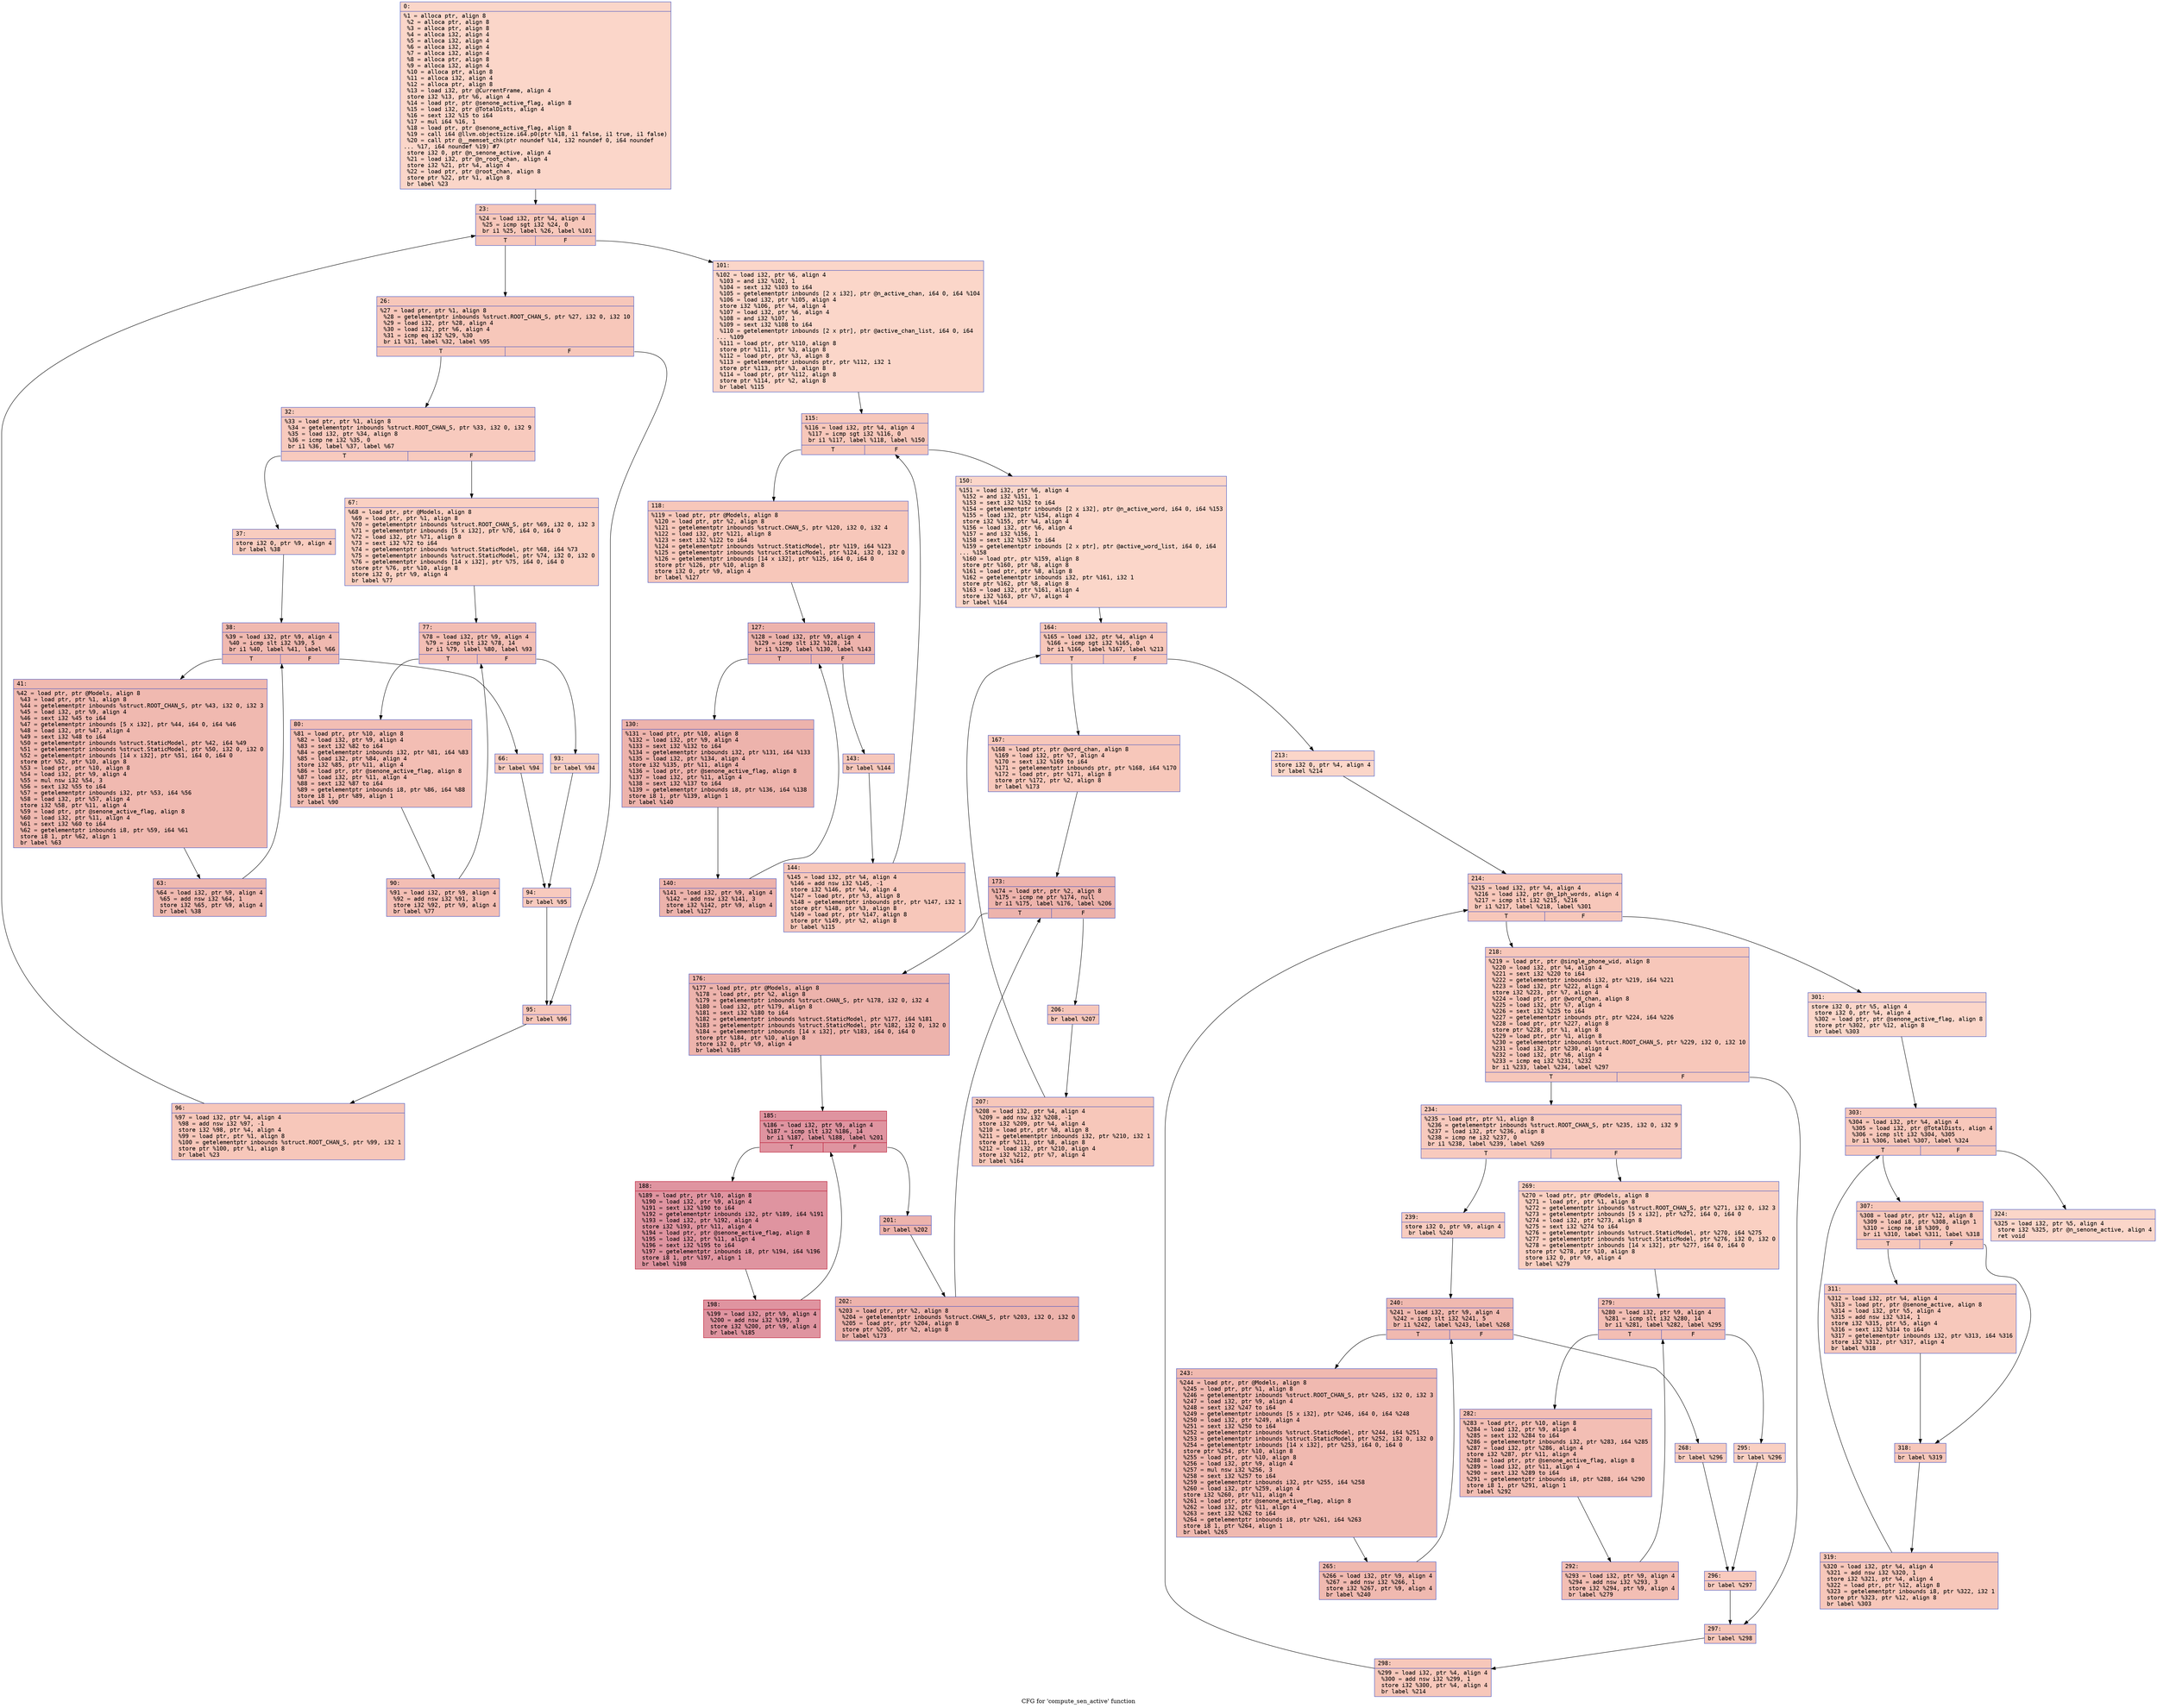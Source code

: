 digraph "CFG for 'compute_sen_active' function" {
	label="CFG for 'compute_sen_active' function";

	Node0x600002032b20 [shape=record,color="#3d50c3ff", style=filled, fillcolor="#f6a38570" fontname="Courier",label="{0:\l|  %1 = alloca ptr, align 8\l  %2 = alloca ptr, align 8\l  %3 = alloca ptr, align 8\l  %4 = alloca i32, align 4\l  %5 = alloca i32, align 4\l  %6 = alloca i32, align 4\l  %7 = alloca i32, align 4\l  %8 = alloca ptr, align 8\l  %9 = alloca i32, align 4\l  %10 = alloca ptr, align 8\l  %11 = alloca i32, align 4\l  %12 = alloca ptr, align 8\l  %13 = load i32, ptr @CurrentFrame, align 4\l  store i32 %13, ptr %6, align 4\l  %14 = load ptr, ptr @senone_active_flag, align 8\l  %15 = load i32, ptr @TotalDists, align 4\l  %16 = sext i32 %15 to i64\l  %17 = mul i64 %16, 1\l  %18 = load ptr, ptr @senone_active_flag, align 8\l  %19 = call i64 @llvm.objectsize.i64.p0(ptr %18, i1 false, i1 true, i1 false)\l  %20 = call ptr @__memset_chk(ptr noundef %14, i32 noundef 0, i64 noundef\l... %17, i64 noundef %19) #7\l  store i32 0, ptr @n_senone_active, align 4\l  %21 = load i32, ptr @n_root_chan, align 4\l  store i32 %21, ptr %4, align 4\l  %22 = load ptr, ptr @root_chan, align 8\l  store ptr %22, ptr %1, align 8\l  br label %23\l}"];
	Node0x600002032b20 -> Node0x600002032b70[tooltip="0 -> 23\nProbability 100.00%" ];
	Node0x600002032b70 [shape=record,color="#3d50c3ff", style=filled, fillcolor="#ec7f6370" fontname="Courier",label="{23:\l|  %24 = load i32, ptr %4, align 4\l  %25 = icmp sgt i32 %24, 0\l  br i1 %25, label %26, label %101\l|{<s0>T|<s1>F}}"];
	Node0x600002032b70:s0 -> Node0x600002032bc0[tooltip="23 -> 26\nProbability 96.88%" ];
	Node0x600002032b70:s1 -> Node0x600002033070[tooltip="23 -> 101\nProbability 3.12%" ];
	Node0x600002032bc0 [shape=record,color="#3d50c3ff", style=filled, fillcolor="#ec7f6370" fontname="Courier",label="{26:\l|  %27 = load ptr, ptr %1, align 8\l  %28 = getelementptr inbounds %struct.ROOT_CHAN_S, ptr %27, i32 0, i32 10\l  %29 = load i32, ptr %28, align 4\l  %30 = load i32, ptr %6, align 4\l  %31 = icmp eq i32 %29, %30\l  br i1 %31, label %32, label %95\l|{<s0>T|<s1>F}}"];
	Node0x600002032bc0:s0 -> Node0x600002032c10[tooltip="26 -> 32\nProbability 50.00%" ];
	Node0x600002032bc0:s1 -> Node0x600002032fd0[tooltip="26 -> 95\nProbability 50.00%" ];
	Node0x600002032c10 [shape=record,color="#3d50c3ff", style=filled, fillcolor="#ef886b70" fontname="Courier",label="{32:\l|  %33 = load ptr, ptr %1, align 8\l  %34 = getelementptr inbounds %struct.ROOT_CHAN_S, ptr %33, i32 0, i32 9\l  %35 = load i32, ptr %34, align 8\l  %36 = icmp ne i32 %35, 0\l  br i1 %36, label %37, label %67\l|{<s0>T|<s1>F}}"];
	Node0x600002032c10:s0 -> Node0x600002032c60[tooltip="32 -> 37\nProbability 62.50%" ];
	Node0x600002032c10:s1 -> Node0x600002032df0[tooltip="32 -> 67\nProbability 37.50%" ];
	Node0x600002032c60 [shape=record,color="#3d50c3ff", style=filled, fillcolor="#f08b6e70" fontname="Courier",label="{37:\l|  store i32 0, ptr %9, align 4\l  br label %38\l}"];
	Node0x600002032c60 -> Node0x600002032cb0[tooltip="37 -> 38\nProbability 100.00%" ];
	Node0x600002032cb0 [shape=record,color="#3d50c3ff", style=filled, fillcolor="#de614d70" fontname="Courier",label="{38:\l|  %39 = load i32, ptr %9, align 4\l  %40 = icmp slt i32 %39, 5\l  br i1 %40, label %41, label %66\l|{<s0>T|<s1>F}}"];
	Node0x600002032cb0:s0 -> Node0x600002032d00[tooltip="38 -> 41\nProbability 96.88%" ];
	Node0x600002032cb0:s1 -> Node0x600002032da0[tooltip="38 -> 66\nProbability 3.12%" ];
	Node0x600002032d00 [shape=record,color="#3d50c3ff", style=filled, fillcolor="#de614d70" fontname="Courier",label="{41:\l|  %42 = load ptr, ptr @Models, align 8\l  %43 = load ptr, ptr %1, align 8\l  %44 = getelementptr inbounds %struct.ROOT_CHAN_S, ptr %43, i32 0, i32 3\l  %45 = load i32, ptr %9, align 4\l  %46 = sext i32 %45 to i64\l  %47 = getelementptr inbounds [5 x i32], ptr %44, i64 0, i64 %46\l  %48 = load i32, ptr %47, align 4\l  %49 = sext i32 %48 to i64\l  %50 = getelementptr inbounds %struct.StaticModel, ptr %42, i64 %49\l  %51 = getelementptr inbounds %struct.StaticModel, ptr %50, i32 0, i32 0\l  %52 = getelementptr inbounds [14 x i32], ptr %51, i64 0, i64 0\l  store ptr %52, ptr %10, align 8\l  %53 = load ptr, ptr %10, align 8\l  %54 = load i32, ptr %9, align 4\l  %55 = mul nsw i32 %54, 3\l  %56 = sext i32 %55 to i64\l  %57 = getelementptr inbounds i32, ptr %53, i64 %56\l  %58 = load i32, ptr %57, align 4\l  store i32 %58, ptr %11, align 4\l  %59 = load ptr, ptr @senone_active_flag, align 8\l  %60 = load i32, ptr %11, align 4\l  %61 = sext i32 %60 to i64\l  %62 = getelementptr inbounds i8, ptr %59, i64 %61\l  store i8 1, ptr %62, align 1\l  br label %63\l}"];
	Node0x600002032d00 -> Node0x600002032d50[tooltip="41 -> 63\nProbability 100.00%" ];
	Node0x600002032d50 [shape=record,color="#3d50c3ff", style=filled, fillcolor="#de614d70" fontname="Courier",label="{63:\l|  %64 = load i32, ptr %9, align 4\l  %65 = add nsw i32 %64, 1\l  store i32 %65, ptr %9, align 4\l  br label %38\l}"];
	Node0x600002032d50 -> Node0x600002032cb0[tooltip="63 -> 38\nProbability 100.00%" ];
	Node0x600002032da0 [shape=record,color="#3d50c3ff", style=filled, fillcolor="#f08b6e70" fontname="Courier",label="{66:\l|  br label %94\l}"];
	Node0x600002032da0 -> Node0x600002032f80[tooltip="66 -> 94\nProbability 100.00%" ];
	Node0x600002032df0 [shape=record,color="#3d50c3ff", style=filled, fillcolor="#f3947570" fontname="Courier",label="{67:\l|  %68 = load ptr, ptr @Models, align 8\l  %69 = load ptr, ptr %1, align 8\l  %70 = getelementptr inbounds %struct.ROOT_CHAN_S, ptr %69, i32 0, i32 3\l  %71 = getelementptr inbounds [5 x i32], ptr %70, i64 0, i64 0\l  %72 = load i32, ptr %71, align 8\l  %73 = sext i32 %72 to i64\l  %74 = getelementptr inbounds %struct.StaticModel, ptr %68, i64 %73\l  %75 = getelementptr inbounds %struct.StaticModel, ptr %74, i32 0, i32 0\l  %76 = getelementptr inbounds [14 x i32], ptr %75, i64 0, i64 0\l  store ptr %76, ptr %10, align 8\l  store i32 0, ptr %9, align 4\l  br label %77\l}"];
	Node0x600002032df0 -> Node0x600002032e40[tooltip="67 -> 77\nProbability 100.00%" ];
	Node0x600002032e40 [shape=record,color="#3d50c3ff", style=filled, fillcolor="#e36c5570" fontname="Courier",label="{77:\l|  %78 = load i32, ptr %9, align 4\l  %79 = icmp slt i32 %78, 14\l  br i1 %79, label %80, label %93\l|{<s0>T|<s1>F}}"];
	Node0x600002032e40:s0 -> Node0x600002032e90[tooltip="77 -> 80\nProbability 96.88%" ];
	Node0x600002032e40:s1 -> Node0x600002032f30[tooltip="77 -> 93\nProbability 3.12%" ];
	Node0x600002032e90 [shape=record,color="#3d50c3ff", style=filled, fillcolor="#e36c5570" fontname="Courier",label="{80:\l|  %81 = load ptr, ptr %10, align 8\l  %82 = load i32, ptr %9, align 4\l  %83 = sext i32 %82 to i64\l  %84 = getelementptr inbounds i32, ptr %81, i64 %83\l  %85 = load i32, ptr %84, align 4\l  store i32 %85, ptr %11, align 4\l  %86 = load ptr, ptr @senone_active_flag, align 8\l  %87 = load i32, ptr %11, align 4\l  %88 = sext i32 %87 to i64\l  %89 = getelementptr inbounds i8, ptr %86, i64 %88\l  store i8 1, ptr %89, align 1\l  br label %90\l}"];
	Node0x600002032e90 -> Node0x600002032ee0[tooltip="80 -> 90\nProbability 100.00%" ];
	Node0x600002032ee0 [shape=record,color="#3d50c3ff", style=filled, fillcolor="#e36c5570" fontname="Courier",label="{90:\l|  %91 = load i32, ptr %9, align 4\l  %92 = add nsw i32 %91, 3\l  store i32 %92, ptr %9, align 4\l  br label %77\l}"];
	Node0x600002032ee0 -> Node0x600002032e40[tooltip="90 -> 77\nProbability 100.00%" ];
	Node0x600002032f30 [shape=record,color="#3d50c3ff", style=filled, fillcolor="#f3947570" fontname="Courier",label="{93:\l|  br label %94\l}"];
	Node0x600002032f30 -> Node0x600002032f80[tooltip="93 -> 94\nProbability 100.00%" ];
	Node0x600002032f80 [shape=record,color="#3d50c3ff", style=filled, fillcolor="#ef886b70" fontname="Courier",label="{94:\l|  br label %95\l}"];
	Node0x600002032f80 -> Node0x600002032fd0[tooltip="94 -> 95\nProbability 100.00%" ];
	Node0x600002032fd0 [shape=record,color="#3d50c3ff", style=filled, fillcolor="#ec7f6370" fontname="Courier",label="{95:\l|  br label %96\l}"];
	Node0x600002032fd0 -> Node0x600002033020[tooltip="95 -> 96\nProbability 100.00%" ];
	Node0x600002033020 [shape=record,color="#3d50c3ff", style=filled, fillcolor="#ec7f6370" fontname="Courier",label="{96:\l|  %97 = load i32, ptr %4, align 4\l  %98 = add nsw i32 %97, -1\l  store i32 %98, ptr %4, align 4\l  %99 = load ptr, ptr %1, align 8\l  %100 = getelementptr inbounds %struct.ROOT_CHAN_S, ptr %99, i32 1\l  store ptr %100, ptr %1, align 8\l  br label %23\l}"];
	Node0x600002033020 -> Node0x600002032b70[tooltip="96 -> 23\nProbability 100.00%" ];
	Node0x600002033070 [shape=record,color="#3d50c3ff", style=filled, fillcolor="#f6a38570" fontname="Courier",label="{101:\l|  %102 = load i32, ptr %6, align 4\l  %103 = and i32 %102, 1\l  %104 = sext i32 %103 to i64\l  %105 = getelementptr inbounds [2 x i32], ptr @n_active_chan, i64 0, i64 %104\l  %106 = load i32, ptr %105, align 4\l  store i32 %106, ptr %4, align 4\l  %107 = load i32, ptr %6, align 4\l  %108 = and i32 %107, 1\l  %109 = sext i32 %108 to i64\l  %110 = getelementptr inbounds [2 x ptr], ptr @active_chan_list, i64 0, i64\l... %109\l  %111 = load ptr, ptr %110, align 8\l  store ptr %111, ptr %3, align 8\l  %112 = load ptr, ptr %3, align 8\l  %113 = getelementptr inbounds ptr, ptr %112, i32 1\l  store ptr %113, ptr %3, align 8\l  %114 = load ptr, ptr %112, align 8\l  store ptr %114, ptr %2, align 8\l  br label %115\l}"];
	Node0x600002033070 -> Node0x6000020330c0[tooltip="101 -> 115\nProbability 100.00%" ];
	Node0x6000020330c0 [shape=record,color="#3d50c3ff", style=filled, fillcolor="#ec7f6370" fontname="Courier",label="{115:\l|  %116 = load i32, ptr %4, align 4\l  %117 = icmp sgt i32 %116, 0\l  br i1 %117, label %118, label %150\l|{<s0>T|<s1>F}}"];
	Node0x6000020330c0:s0 -> Node0x600002033110[tooltip="115 -> 118\nProbability 96.88%" ];
	Node0x6000020330c0:s1 -> Node0x6000020332f0[tooltip="115 -> 150\nProbability 3.12%" ];
	Node0x600002033110 [shape=record,color="#3d50c3ff", style=filled, fillcolor="#ec7f6370" fontname="Courier",label="{118:\l|  %119 = load ptr, ptr @Models, align 8\l  %120 = load ptr, ptr %2, align 8\l  %121 = getelementptr inbounds %struct.CHAN_S, ptr %120, i32 0, i32 4\l  %122 = load i32, ptr %121, align 8\l  %123 = sext i32 %122 to i64\l  %124 = getelementptr inbounds %struct.StaticModel, ptr %119, i64 %123\l  %125 = getelementptr inbounds %struct.StaticModel, ptr %124, i32 0, i32 0\l  %126 = getelementptr inbounds [14 x i32], ptr %125, i64 0, i64 0\l  store ptr %126, ptr %10, align 8\l  store i32 0, ptr %9, align 4\l  br label %127\l}"];
	Node0x600002033110 -> Node0x600002033160[tooltip="118 -> 127\nProbability 100.00%" ];
	Node0x600002033160 [shape=record,color="#3d50c3ff", style=filled, fillcolor="#d6524470" fontname="Courier",label="{127:\l|  %128 = load i32, ptr %9, align 4\l  %129 = icmp slt i32 %128, 14\l  br i1 %129, label %130, label %143\l|{<s0>T|<s1>F}}"];
	Node0x600002033160:s0 -> Node0x6000020331b0[tooltip="127 -> 130\nProbability 96.88%" ];
	Node0x600002033160:s1 -> Node0x600002033250[tooltip="127 -> 143\nProbability 3.12%" ];
	Node0x6000020331b0 [shape=record,color="#3d50c3ff", style=filled, fillcolor="#d6524470" fontname="Courier",label="{130:\l|  %131 = load ptr, ptr %10, align 8\l  %132 = load i32, ptr %9, align 4\l  %133 = sext i32 %132 to i64\l  %134 = getelementptr inbounds i32, ptr %131, i64 %133\l  %135 = load i32, ptr %134, align 4\l  store i32 %135, ptr %11, align 4\l  %136 = load ptr, ptr @senone_active_flag, align 8\l  %137 = load i32, ptr %11, align 4\l  %138 = sext i32 %137 to i64\l  %139 = getelementptr inbounds i8, ptr %136, i64 %138\l  store i8 1, ptr %139, align 1\l  br label %140\l}"];
	Node0x6000020331b0 -> Node0x600002033200[tooltip="130 -> 140\nProbability 100.00%" ];
	Node0x600002033200 [shape=record,color="#3d50c3ff", style=filled, fillcolor="#d6524470" fontname="Courier",label="{140:\l|  %141 = load i32, ptr %9, align 4\l  %142 = add nsw i32 %141, 3\l  store i32 %142, ptr %9, align 4\l  br label %127\l}"];
	Node0x600002033200 -> Node0x600002033160[tooltip="140 -> 127\nProbability 100.00%" ];
	Node0x600002033250 [shape=record,color="#3d50c3ff", style=filled, fillcolor="#ec7f6370" fontname="Courier",label="{143:\l|  br label %144\l}"];
	Node0x600002033250 -> Node0x6000020332a0[tooltip="143 -> 144\nProbability 100.00%" ];
	Node0x6000020332a0 [shape=record,color="#3d50c3ff", style=filled, fillcolor="#ec7f6370" fontname="Courier",label="{144:\l|  %145 = load i32, ptr %4, align 4\l  %146 = add nsw i32 %145, -1\l  store i32 %146, ptr %4, align 4\l  %147 = load ptr, ptr %3, align 8\l  %148 = getelementptr inbounds ptr, ptr %147, i32 1\l  store ptr %148, ptr %3, align 8\l  %149 = load ptr, ptr %147, align 8\l  store ptr %149, ptr %2, align 8\l  br label %115\l}"];
	Node0x6000020332a0 -> Node0x6000020330c0[tooltip="144 -> 115\nProbability 100.00%" ];
	Node0x6000020332f0 [shape=record,color="#3d50c3ff", style=filled, fillcolor="#f6a38570" fontname="Courier",label="{150:\l|  %151 = load i32, ptr %6, align 4\l  %152 = and i32 %151, 1\l  %153 = sext i32 %152 to i64\l  %154 = getelementptr inbounds [2 x i32], ptr @n_active_word, i64 0, i64 %153\l  %155 = load i32, ptr %154, align 4\l  store i32 %155, ptr %4, align 4\l  %156 = load i32, ptr %6, align 4\l  %157 = and i32 %156, 1\l  %158 = sext i32 %157 to i64\l  %159 = getelementptr inbounds [2 x ptr], ptr @active_word_list, i64 0, i64\l... %158\l  %160 = load ptr, ptr %159, align 8\l  store ptr %160, ptr %8, align 8\l  %161 = load ptr, ptr %8, align 8\l  %162 = getelementptr inbounds i32, ptr %161, i32 1\l  store ptr %162, ptr %8, align 8\l  %163 = load i32, ptr %161, align 4\l  store i32 %163, ptr %7, align 4\l  br label %164\l}"];
	Node0x6000020332f0 -> Node0x600002033340[tooltip="150 -> 164\nProbability 100.00%" ];
	Node0x600002033340 [shape=record,color="#3d50c3ff", style=filled, fillcolor="#ec7f6370" fontname="Courier",label="{164:\l|  %165 = load i32, ptr %4, align 4\l  %166 = icmp sgt i32 %165, 0\l  br i1 %166, label %167, label %213\l|{<s0>T|<s1>F}}"];
	Node0x600002033340:s0 -> Node0x600002033390[tooltip="164 -> 167\nProbability 96.88%" ];
	Node0x600002033340:s1 -> Node0x6000020336b0[tooltip="164 -> 213\nProbability 3.12%" ];
	Node0x600002033390 [shape=record,color="#3d50c3ff", style=filled, fillcolor="#ec7f6370" fontname="Courier",label="{167:\l|  %168 = load ptr, ptr @word_chan, align 8\l  %169 = load i32, ptr %7, align 4\l  %170 = sext i32 %169 to i64\l  %171 = getelementptr inbounds ptr, ptr %168, i64 %170\l  %172 = load ptr, ptr %171, align 8\l  store ptr %172, ptr %2, align 8\l  br label %173\l}"];
	Node0x600002033390 -> Node0x6000020333e0[tooltip="167 -> 173\nProbability 100.00%" ];
	Node0x6000020333e0 [shape=record,color="#3d50c3ff", style=filled, fillcolor="#d6524470" fontname="Courier",label="{173:\l|  %174 = load ptr, ptr %2, align 8\l  %175 = icmp ne ptr %174, null\l  br i1 %175, label %176, label %206\l|{<s0>T|<s1>F}}"];
	Node0x6000020333e0:s0 -> Node0x600002033430[tooltip="173 -> 176\nProbability 96.88%" ];
	Node0x6000020333e0:s1 -> Node0x600002033610[tooltip="173 -> 206\nProbability 3.12%" ];
	Node0x600002033430 [shape=record,color="#3d50c3ff", style=filled, fillcolor="#d6524470" fontname="Courier",label="{176:\l|  %177 = load ptr, ptr @Models, align 8\l  %178 = load ptr, ptr %2, align 8\l  %179 = getelementptr inbounds %struct.CHAN_S, ptr %178, i32 0, i32 4\l  %180 = load i32, ptr %179, align 8\l  %181 = sext i32 %180 to i64\l  %182 = getelementptr inbounds %struct.StaticModel, ptr %177, i64 %181\l  %183 = getelementptr inbounds %struct.StaticModel, ptr %182, i32 0, i32 0\l  %184 = getelementptr inbounds [14 x i32], ptr %183, i64 0, i64 0\l  store ptr %184, ptr %10, align 8\l  store i32 0, ptr %9, align 4\l  br label %185\l}"];
	Node0x600002033430 -> Node0x600002033480[tooltip="176 -> 185\nProbability 100.00%" ];
	Node0x600002033480 [shape=record,color="#b70d28ff", style=filled, fillcolor="#b70d2870" fontname="Courier",label="{185:\l|  %186 = load i32, ptr %9, align 4\l  %187 = icmp slt i32 %186, 14\l  br i1 %187, label %188, label %201\l|{<s0>T|<s1>F}}"];
	Node0x600002033480:s0 -> Node0x6000020334d0[tooltip="185 -> 188\nProbability 96.88%" ];
	Node0x600002033480:s1 -> Node0x600002033570[tooltip="185 -> 201\nProbability 3.12%" ];
	Node0x6000020334d0 [shape=record,color="#b70d28ff", style=filled, fillcolor="#b70d2870" fontname="Courier",label="{188:\l|  %189 = load ptr, ptr %10, align 8\l  %190 = load i32, ptr %9, align 4\l  %191 = sext i32 %190 to i64\l  %192 = getelementptr inbounds i32, ptr %189, i64 %191\l  %193 = load i32, ptr %192, align 4\l  store i32 %193, ptr %11, align 4\l  %194 = load ptr, ptr @senone_active_flag, align 8\l  %195 = load i32, ptr %11, align 4\l  %196 = sext i32 %195 to i64\l  %197 = getelementptr inbounds i8, ptr %194, i64 %196\l  store i8 1, ptr %197, align 1\l  br label %198\l}"];
	Node0x6000020334d0 -> Node0x600002033520[tooltip="188 -> 198\nProbability 100.00%" ];
	Node0x600002033520 [shape=record,color="#b70d28ff", style=filled, fillcolor="#b70d2870" fontname="Courier",label="{198:\l|  %199 = load i32, ptr %9, align 4\l  %200 = add nsw i32 %199, 3\l  store i32 %200, ptr %9, align 4\l  br label %185\l}"];
	Node0x600002033520 -> Node0x600002033480[tooltip="198 -> 185\nProbability 100.00%" ];
	Node0x600002033570 [shape=record,color="#3d50c3ff", style=filled, fillcolor="#d6524470" fontname="Courier",label="{201:\l|  br label %202\l}"];
	Node0x600002033570 -> Node0x6000020335c0[tooltip="201 -> 202\nProbability 100.00%" ];
	Node0x6000020335c0 [shape=record,color="#3d50c3ff", style=filled, fillcolor="#d6524470" fontname="Courier",label="{202:\l|  %203 = load ptr, ptr %2, align 8\l  %204 = getelementptr inbounds %struct.CHAN_S, ptr %203, i32 0, i32 0\l  %205 = load ptr, ptr %204, align 8\l  store ptr %205, ptr %2, align 8\l  br label %173\l}"];
	Node0x6000020335c0 -> Node0x6000020333e0[tooltip="202 -> 173\nProbability 100.00%" ];
	Node0x600002033610 [shape=record,color="#3d50c3ff", style=filled, fillcolor="#ec7f6370" fontname="Courier",label="{206:\l|  br label %207\l}"];
	Node0x600002033610 -> Node0x600002033660[tooltip="206 -> 207\nProbability 100.00%" ];
	Node0x600002033660 [shape=record,color="#3d50c3ff", style=filled, fillcolor="#ec7f6370" fontname="Courier",label="{207:\l|  %208 = load i32, ptr %4, align 4\l  %209 = add nsw i32 %208, -1\l  store i32 %209, ptr %4, align 4\l  %210 = load ptr, ptr %8, align 8\l  %211 = getelementptr inbounds i32, ptr %210, i32 1\l  store ptr %211, ptr %8, align 8\l  %212 = load i32, ptr %210, align 4\l  store i32 %212, ptr %7, align 4\l  br label %164\l}"];
	Node0x600002033660 -> Node0x600002033340[tooltip="207 -> 164\nProbability 100.00%" ];
	Node0x6000020336b0 [shape=record,color="#3d50c3ff", style=filled, fillcolor="#f6a38570" fontname="Courier",label="{213:\l|  store i32 0, ptr %4, align 4\l  br label %214\l}"];
	Node0x6000020336b0 -> Node0x600002033700[tooltip="213 -> 214\nProbability 100.00%" ];
	Node0x600002033700 [shape=record,color="#3d50c3ff", style=filled, fillcolor="#ec7f6370" fontname="Courier",label="{214:\l|  %215 = load i32, ptr %4, align 4\l  %216 = load i32, ptr @n_1ph_words, align 4\l  %217 = icmp slt i32 %215, %216\l  br i1 %217, label %218, label %301\l|{<s0>T|<s1>F}}"];
	Node0x600002033700:s0 -> Node0x600002033750[tooltip="214 -> 218\nProbability 96.88%" ];
	Node0x600002033700:s1 -> Node0x600002033c00[tooltip="214 -> 301\nProbability 3.12%" ];
	Node0x600002033750 [shape=record,color="#3d50c3ff", style=filled, fillcolor="#ec7f6370" fontname="Courier",label="{218:\l|  %219 = load ptr, ptr @single_phone_wid, align 8\l  %220 = load i32, ptr %4, align 4\l  %221 = sext i32 %220 to i64\l  %222 = getelementptr inbounds i32, ptr %219, i64 %221\l  %223 = load i32, ptr %222, align 4\l  store i32 %223, ptr %7, align 4\l  %224 = load ptr, ptr @word_chan, align 8\l  %225 = load i32, ptr %7, align 4\l  %226 = sext i32 %225 to i64\l  %227 = getelementptr inbounds ptr, ptr %224, i64 %226\l  %228 = load ptr, ptr %227, align 8\l  store ptr %228, ptr %1, align 8\l  %229 = load ptr, ptr %1, align 8\l  %230 = getelementptr inbounds %struct.ROOT_CHAN_S, ptr %229, i32 0, i32 10\l  %231 = load i32, ptr %230, align 4\l  %232 = load i32, ptr %6, align 4\l  %233 = icmp eq i32 %231, %232\l  br i1 %233, label %234, label %297\l|{<s0>T|<s1>F}}"];
	Node0x600002033750:s0 -> Node0x6000020337a0[tooltip="218 -> 234\nProbability 50.00%" ];
	Node0x600002033750:s1 -> Node0x600002033b60[tooltip="218 -> 297\nProbability 50.00%" ];
	Node0x6000020337a0 [shape=record,color="#3d50c3ff", style=filled, fillcolor="#ef886b70" fontname="Courier",label="{234:\l|  %235 = load ptr, ptr %1, align 8\l  %236 = getelementptr inbounds %struct.ROOT_CHAN_S, ptr %235, i32 0, i32 9\l  %237 = load i32, ptr %236, align 8\l  %238 = icmp ne i32 %237, 0\l  br i1 %238, label %239, label %269\l|{<s0>T|<s1>F}}"];
	Node0x6000020337a0:s0 -> Node0x6000020337f0[tooltip="234 -> 239\nProbability 62.50%" ];
	Node0x6000020337a0:s1 -> Node0x600002033980[tooltip="234 -> 269\nProbability 37.50%" ];
	Node0x6000020337f0 [shape=record,color="#3d50c3ff", style=filled, fillcolor="#f08b6e70" fontname="Courier",label="{239:\l|  store i32 0, ptr %9, align 4\l  br label %240\l}"];
	Node0x6000020337f0 -> Node0x600002033840[tooltip="239 -> 240\nProbability 100.00%" ];
	Node0x600002033840 [shape=record,color="#3d50c3ff", style=filled, fillcolor="#de614d70" fontname="Courier",label="{240:\l|  %241 = load i32, ptr %9, align 4\l  %242 = icmp slt i32 %241, 5\l  br i1 %242, label %243, label %268\l|{<s0>T|<s1>F}}"];
	Node0x600002033840:s0 -> Node0x600002033890[tooltip="240 -> 243\nProbability 96.88%" ];
	Node0x600002033840:s1 -> Node0x600002033930[tooltip="240 -> 268\nProbability 3.12%" ];
	Node0x600002033890 [shape=record,color="#3d50c3ff", style=filled, fillcolor="#de614d70" fontname="Courier",label="{243:\l|  %244 = load ptr, ptr @Models, align 8\l  %245 = load ptr, ptr %1, align 8\l  %246 = getelementptr inbounds %struct.ROOT_CHAN_S, ptr %245, i32 0, i32 3\l  %247 = load i32, ptr %9, align 4\l  %248 = sext i32 %247 to i64\l  %249 = getelementptr inbounds [5 x i32], ptr %246, i64 0, i64 %248\l  %250 = load i32, ptr %249, align 4\l  %251 = sext i32 %250 to i64\l  %252 = getelementptr inbounds %struct.StaticModel, ptr %244, i64 %251\l  %253 = getelementptr inbounds %struct.StaticModel, ptr %252, i32 0, i32 0\l  %254 = getelementptr inbounds [14 x i32], ptr %253, i64 0, i64 0\l  store ptr %254, ptr %10, align 8\l  %255 = load ptr, ptr %10, align 8\l  %256 = load i32, ptr %9, align 4\l  %257 = mul nsw i32 %256, 3\l  %258 = sext i32 %257 to i64\l  %259 = getelementptr inbounds i32, ptr %255, i64 %258\l  %260 = load i32, ptr %259, align 4\l  store i32 %260, ptr %11, align 4\l  %261 = load ptr, ptr @senone_active_flag, align 8\l  %262 = load i32, ptr %11, align 4\l  %263 = sext i32 %262 to i64\l  %264 = getelementptr inbounds i8, ptr %261, i64 %263\l  store i8 1, ptr %264, align 1\l  br label %265\l}"];
	Node0x600002033890 -> Node0x6000020338e0[tooltip="243 -> 265\nProbability 100.00%" ];
	Node0x6000020338e0 [shape=record,color="#3d50c3ff", style=filled, fillcolor="#de614d70" fontname="Courier",label="{265:\l|  %266 = load i32, ptr %9, align 4\l  %267 = add nsw i32 %266, 1\l  store i32 %267, ptr %9, align 4\l  br label %240\l}"];
	Node0x6000020338e0 -> Node0x600002033840[tooltip="265 -> 240\nProbability 100.00%" ];
	Node0x600002033930 [shape=record,color="#3d50c3ff", style=filled, fillcolor="#f08b6e70" fontname="Courier",label="{268:\l|  br label %296\l}"];
	Node0x600002033930 -> Node0x600002033b10[tooltip="268 -> 296\nProbability 100.00%" ];
	Node0x600002033980 [shape=record,color="#3d50c3ff", style=filled, fillcolor="#f3947570" fontname="Courier",label="{269:\l|  %270 = load ptr, ptr @Models, align 8\l  %271 = load ptr, ptr %1, align 8\l  %272 = getelementptr inbounds %struct.ROOT_CHAN_S, ptr %271, i32 0, i32 3\l  %273 = getelementptr inbounds [5 x i32], ptr %272, i64 0, i64 0\l  %274 = load i32, ptr %273, align 8\l  %275 = sext i32 %274 to i64\l  %276 = getelementptr inbounds %struct.StaticModel, ptr %270, i64 %275\l  %277 = getelementptr inbounds %struct.StaticModel, ptr %276, i32 0, i32 0\l  %278 = getelementptr inbounds [14 x i32], ptr %277, i64 0, i64 0\l  store ptr %278, ptr %10, align 8\l  store i32 0, ptr %9, align 4\l  br label %279\l}"];
	Node0x600002033980 -> Node0x6000020339d0[tooltip="269 -> 279\nProbability 100.00%" ];
	Node0x6000020339d0 [shape=record,color="#3d50c3ff", style=filled, fillcolor="#e36c5570" fontname="Courier",label="{279:\l|  %280 = load i32, ptr %9, align 4\l  %281 = icmp slt i32 %280, 14\l  br i1 %281, label %282, label %295\l|{<s0>T|<s1>F}}"];
	Node0x6000020339d0:s0 -> Node0x600002033a20[tooltip="279 -> 282\nProbability 96.88%" ];
	Node0x6000020339d0:s1 -> Node0x600002033ac0[tooltip="279 -> 295\nProbability 3.12%" ];
	Node0x600002033a20 [shape=record,color="#3d50c3ff", style=filled, fillcolor="#e36c5570" fontname="Courier",label="{282:\l|  %283 = load ptr, ptr %10, align 8\l  %284 = load i32, ptr %9, align 4\l  %285 = sext i32 %284 to i64\l  %286 = getelementptr inbounds i32, ptr %283, i64 %285\l  %287 = load i32, ptr %286, align 4\l  store i32 %287, ptr %11, align 4\l  %288 = load ptr, ptr @senone_active_flag, align 8\l  %289 = load i32, ptr %11, align 4\l  %290 = sext i32 %289 to i64\l  %291 = getelementptr inbounds i8, ptr %288, i64 %290\l  store i8 1, ptr %291, align 1\l  br label %292\l}"];
	Node0x600002033a20 -> Node0x600002033a70[tooltip="282 -> 292\nProbability 100.00%" ];
	Node0x600002033a70 [shape=record,color="#3d50c3ff", style=filled, fillcolor="#e36c5570" fontname="Courier",label="{292:\l|  %293 = load i32, ptr %9, align 4\l  %294 = add nsw i32 %293, 3\l  store i32 %294, ptr %9, align 4\l  br label %279\l}"];
	Node0x600002033a70 -> Node0x6000020339d0[tooltip="292 -> 279\nProbability 100.00%" ];
	Node0x600002033ac0 [shape=record,color="#3d50c3ff", style=filled, fillcolor="#f3947570" fontname="Courier",label="{295:\l|  br label %296\l}"];
	Node0x600002033ac0 -> Node0x600002033b10[tooltip="295 -> 296\nProbability 100.00%" ];
	Node0x600002033b10 [shape=record,color="#3d50c3ff", style=filled, fillcolor="#ef886b70" fontname="Courier",label="{296:\l|  br label %297\l}"];
	Node0x600002033b10 -> Node0x600002033b60[tooltip="296 -> 297\nProbability 100.00%" ];
	Node0x600002033b60 [shape=record,color="#3d50c3ff", style=filled, fillcolor="#ec7f6370" fontname="Courier",label="{297:\l|  br label %298\l}"];
	Node0x600002033b60 -> Node0x600002033bb0[tooltip="297 -> 298\nProbability 100.00%" ];
	Node0x600002033bb0 [shape=record,color="#3d50c3ff", style=filled, fillcolor="#ec7f6370" fontname="Courier",label="{298:\l|  %299 = load i32, ptr %4, align 4\l  %300 = add nsw i32 %299, 1\l  store i32 %300, ptr %4, align 4\l  br label %214\l}"];
	Node0x600002033bb0 -> Node0x600002033700[tooltip="298 -> 214\nProbability 100.00%" ];
	Node0x600002033c00 [shape=record,color="#3d50c3ff", style=filled, fillcolor="#f6a38570" fontname="Courier",label="{301:\l|  store i32 0, ptr %5, align 4\l  store i32 0, ptr %4, align 4\l  %302 = load ptr, ptr @senone_active_flag, align 8\l  store ptr %302, ptr %12, align 8\l  br label %303\l}"];
	Node0x600002033c00 -> Node0x600002033c50[tooltip="301 -> 303\nProbability 100.00%" ];
	Node0x600002033c50 [shape=record,color="#3d50c3ff", style=filled, fillcolor="#ec7f6370" fontname="Courier",label="{303:\l|  %304 = load i32, ptr %4, align 4\l  %305 = load i32, ptr @TotalDists, align 4\l  %306 = icmp slt i32 %304, %305\l  br i1 %306, label %307, label %324\l|{<s0>T|<s1>F}}"];
	Node0x600002033c50:s0 -> Node0x600002033ca0[tooltip="303 -> 307\nProbability 96.88%" ];
	Node0x600002033c50:s1 -> Node0x600002033de0[tooltip="303 -> 324\nProbability 3.12%" ];
	Node0x600002033ca0 [shape=record,color="#3d50c3ff", style=filled, fillcolor="#ec7f6370" fontname="Courier",label="{307:\l|  %308 = load ptr, ptr %12, align 8\l  %309 = load i8, ptr %308, align 1\l  %310 = icmp ne i8 %309, 0\l  br i1 %310, label %311, label %318\l|{<s0>T|<s1>F}}"];
	Node0x600002033ca0:s0 -> Node0x600002033cf0[tooltip="307 -> 311\nProbability 62.50%" ];
	Node0x600002033ca0:s1 -> Node0x600002033d40[tooltip="307 -> 318\nProbability 37.50%" ];
	Node0x600002033cf0 [shape=record,color="#3d50c3ff", style=filled, fillcolor="#ed836670" fontname="Courier",label="{311:\l|  %312 = load i32, ptr %4, align 4\l  %313 = load ptr, ptr @senone_active, align 8\l  %314 = load i32, ptr %5, align 4\l  %315 = add nsw i32 %314, 1\l  store i32 %315, ptr %5, align 4\l  %316 = sext i32 %314 to i64\l  %317 = getelementptr inbounds i32, ptr %313, i64 %316\l  store i32 %312, ptr %317, align 4\l  br label %318\l}"];
	Node0x600002033cf0 -> Node0x600002033d40[tooltip="311 -> 318\nProbability 100.00%" ];
	Node0x600002033d40 [shape=record,color="#3d50c3ff", style=filled, fillcolor="#ec7f6370" fontname="Courier",label="{318:\l|  br label %319\l}"];
	Node0x600002033d40 -> Node0x600002033d90[tooltip="318 -> 319\nProbability 100.00%" ];
	Node0x600002033d90 [shape=record,color="#3d50c3ff", style=filled, fillcolor="#ec7f6370" fontname="Courier",label="{319:\l|  %320 = load i32, ptr %4, align 4\l  %321 = add nsw i32 %320, 1\l  store i32 %321, ptr %4, align 4\l  %322 = load ptr, ptr %12, align 8\l  %323 = getelementptr inbounds i8, ptr %322, i32 1\l  store ptr %323, ptr %12, align 8\l  br label %303\l}"];
	Node0x600002033d90 -> Node0x600002033c50[tooltip="319 -> 303\nProbability 100.00%" ];
	Node0x600002033de0 [shape=record,color="#3d50c3ff", style=filled, fillcolor="#f6a38570" fontname="Courier",label="{324:\l|  %325 = load i32, ptr %5, align 4\l  store i32 %325, ptr @n_senone_active, align 4\l  ret void\l}"];
}
